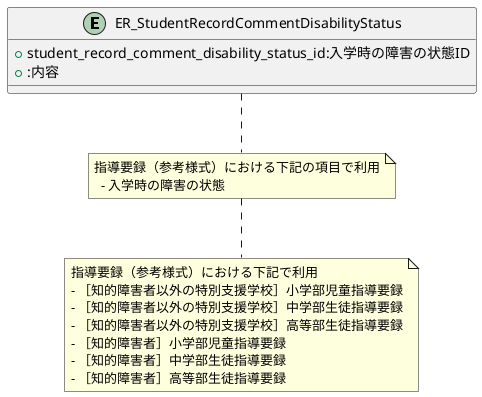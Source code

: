 @startuml

entity "ER_StudentRecordCommentDisabilityStatus"{
    + student_record_comment_disability_status_id:入学時の障害の状態ID
    + :内容
}
note bottom
指導要録（参考様式）における下記の項目で利用
  - 入学時の障害の状態
end note

note bottom
指導要録（参考様式）における下記で利用
- ［知的障害者以外の特別支援学校］小学部児童指導要録
- ［知的障害者以外の特別支援学校］中学部生徒指導要録
- ［知的障害者以外の特別支援学校］高等部生徒指導要録
- ［知的障害者］小学部児童指導要録
- ［知的障害者］中学部生徒指導要録
- ［知的障害者］高等部生徒指導要録
end note

@enduml